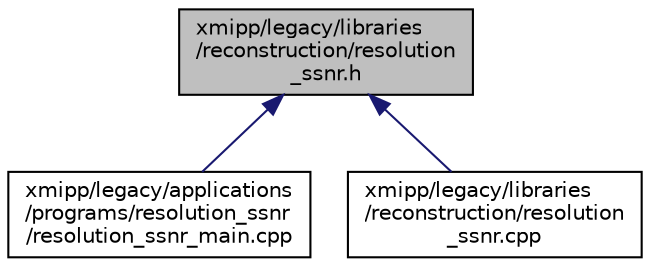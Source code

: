 digraph "xmipp/legacy/libraries/reconstruction/resolution_ssnr.h"
{
  edge [fontname="Helvetica",fontsize="10",labelfontname="Helvetica",labelfontsize="10"];
  node [fontname="Helvetica",fontsize="10",shape=record];
  Node77 [label="xmipp/legacy/libraries\l/reconstruction/resolution\l_ssnr.h",height=0.2,width=0.4,color="black", fillcolor="grey75", style="filled", fontcolor="black"];
  Node77 -> Node78 [dir="back",color="midnightblue",fontsize="10",style="solid",fontname="Helvetica"];
  Node78 [label="xmipp/legacy/applications\l/programs/resolution_ssnr\l/resolution_ssnr_main.cpp",height=0.2,width=0.4,color="black", fillcolor="white", style="filled",URL="$resolution__ssnr__main_8cpp.html"];
  Node77 -> Node79 [dir="back",color="midnightblue",fontsize="10",style="solid",fontname="Helvetica"];
  Node79 [label="xmipp/legacy/libraries\l/reconstruction/resolution\l_ssnr.cpp",height=0.2,width=0.4,color="black", fillcolor="white", style="filled",URL="$resolution__ssnr_8cpp.html"];
}
